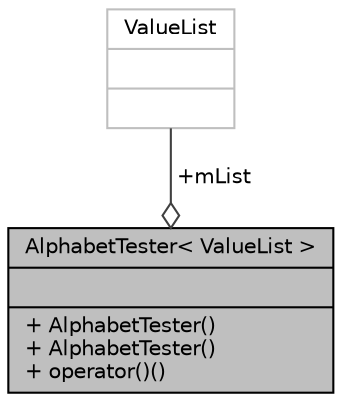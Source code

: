 digraph "AlphabetTester&lt; ValueList &gt;"
{
 // INTERACTIVE_SVG=YES
  bgcolor="transparent";
  edge [fontname="Helvetica",fontsize="10",labelfontname="Helvetica",labelfontsize="10"];
  node [fontname="Helvetica",fontsize="10",shape=record];
  Node1 [label="{AlphabetTester\< ValueList \>\n||+ AlphabetTester()\l+ AlphabetTester()\l+ operator()()\l}",height=0.2,width=0.4,color="black", fillcolor="grey75", style="filled" fontcolor="black"];
  Node2 -> Node1 [color="grey25",fontsize="10",style="solid",label=" +mList" ,arrowhead="odiamond",fontname="Helvetica"];
  Node2 [label="{ValueList\n||}",height=0.2,width=0.4,color="grey75"];
}
